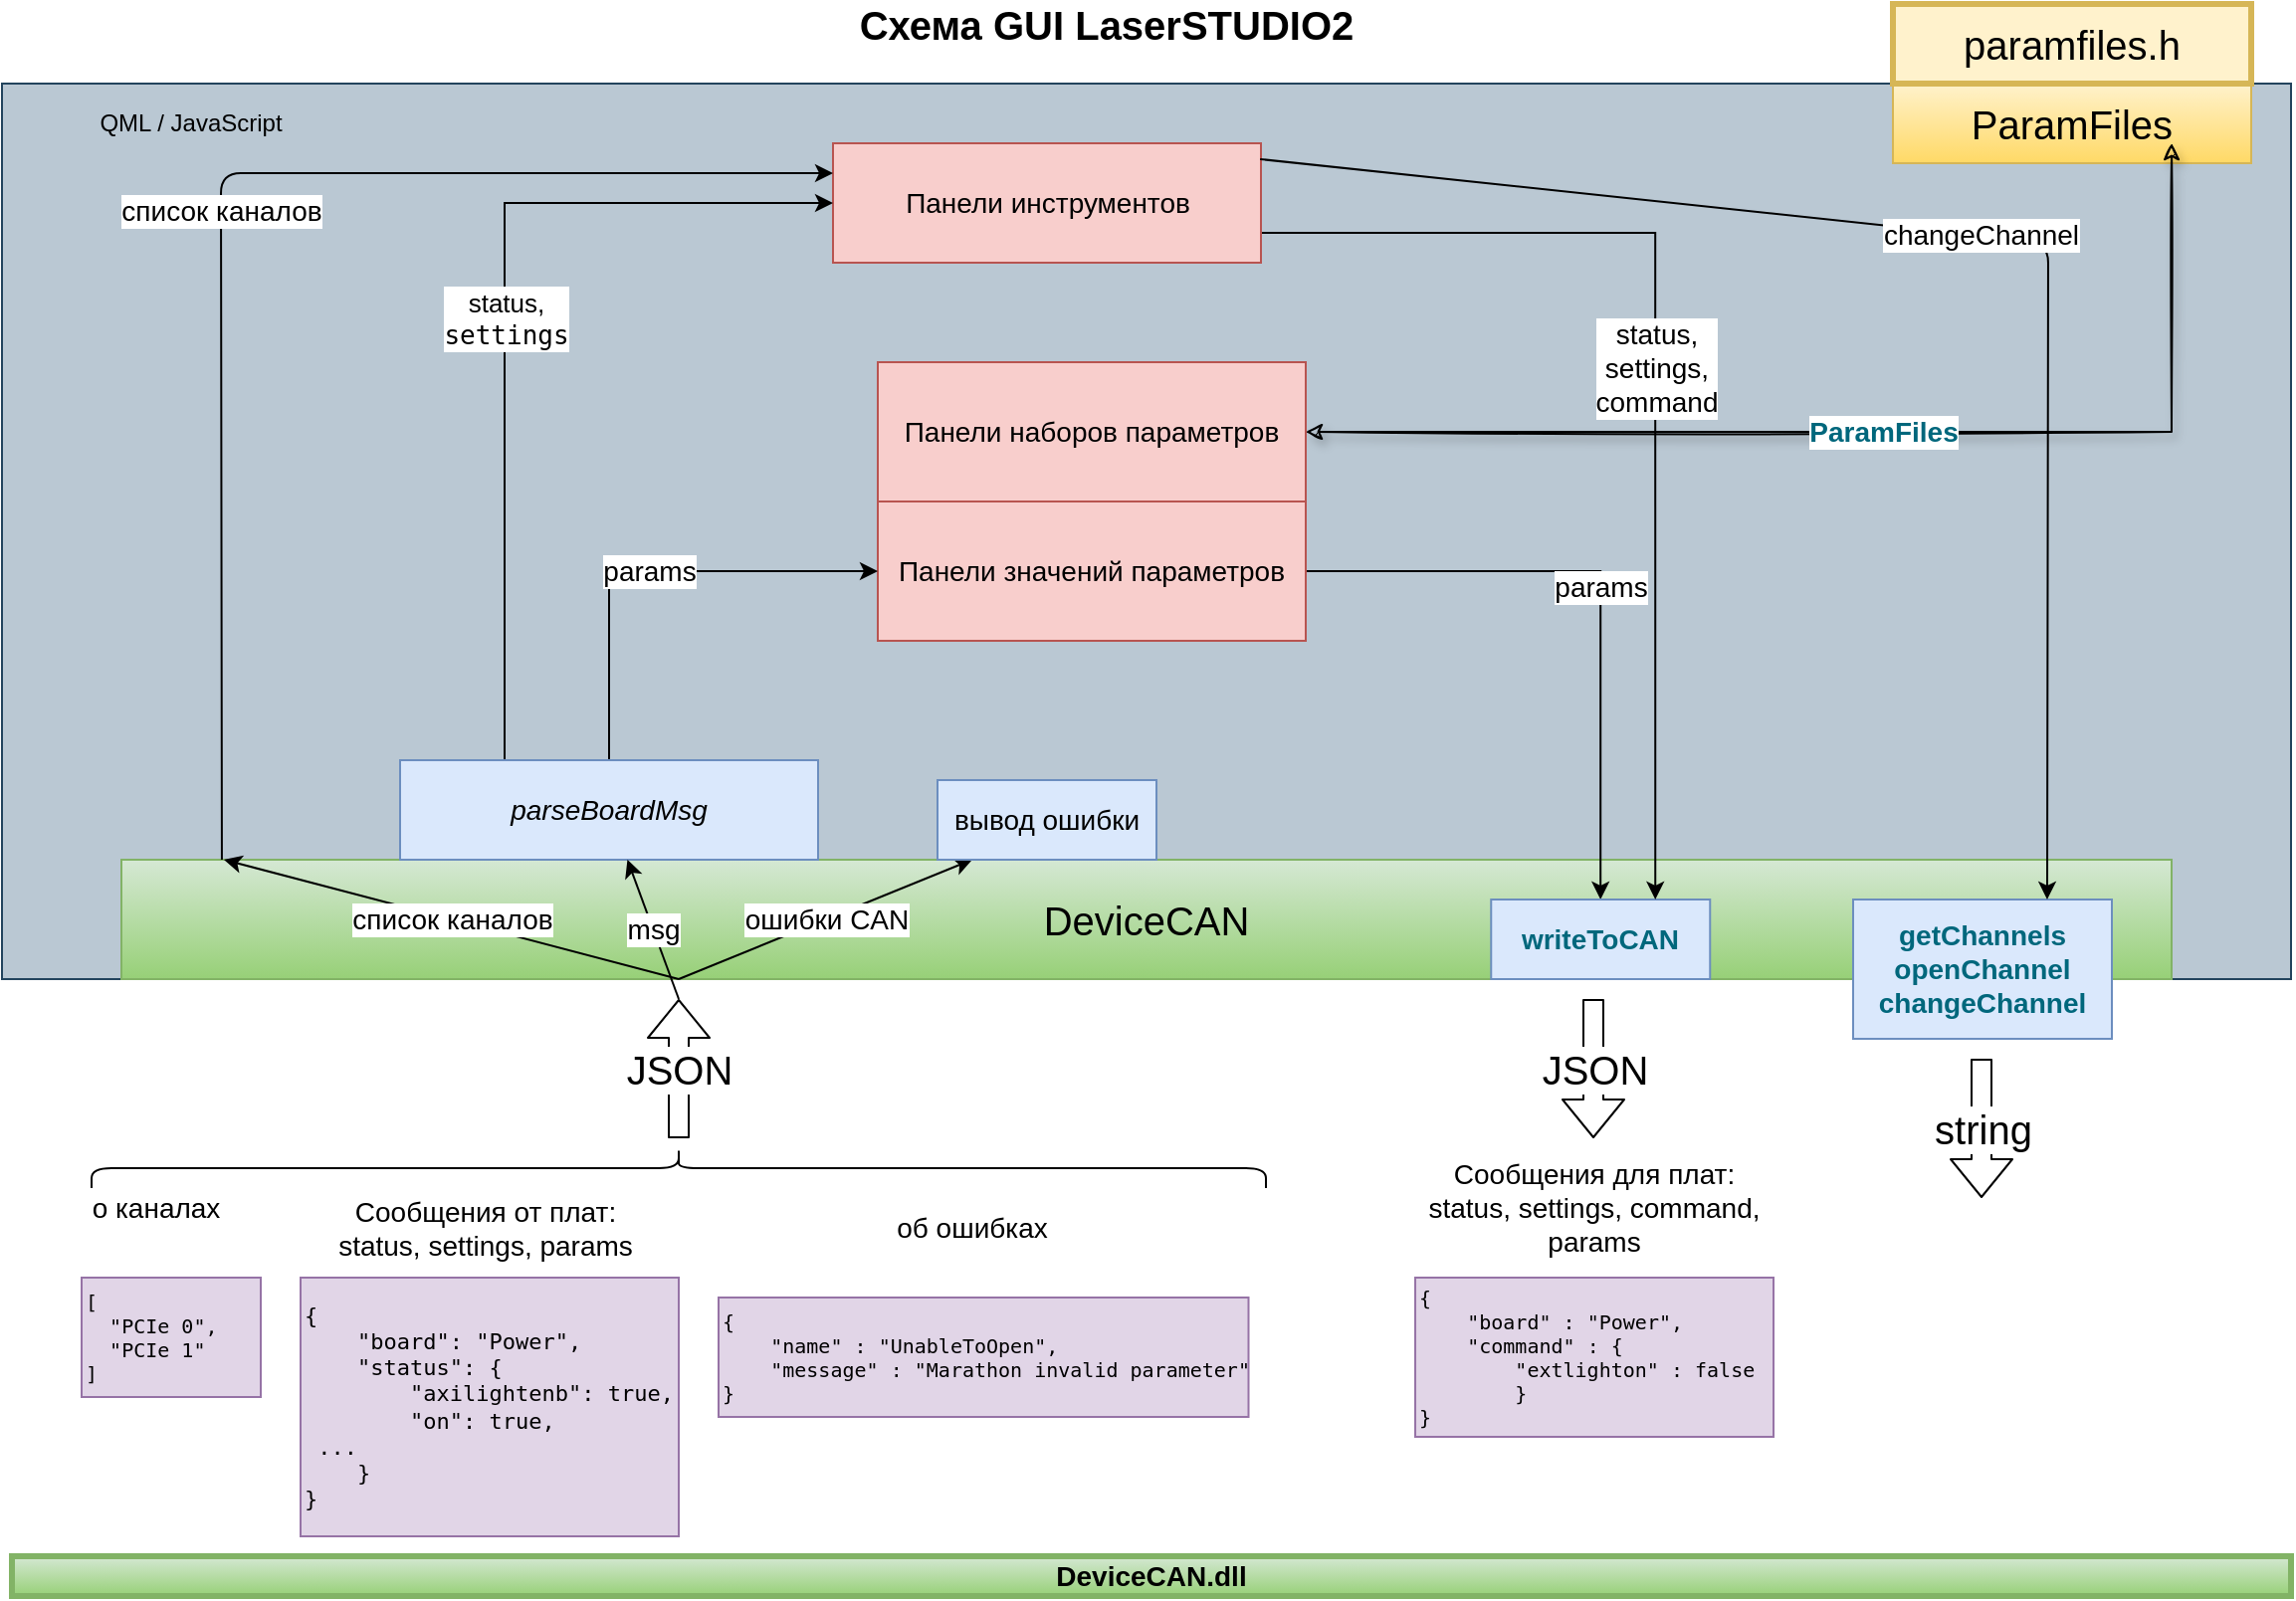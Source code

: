 <mxfile version="14.9.4" type="github">
  <diagram id="o6FBnnh21fnTWob_zk2f" name="Page-1">
    <mxGraphModel dx="1350" dy="764" grid="1" gridSize="10" guides="1" tooltips="1" connect="1" arrows="1" fold="1" page="1" pageScale="1" pageWidth="1169" pageHeight="827" math="0" shadow="0">
      <root>
        <mxCell id="0" />
        <mxCell id="1" parent="0" />
        <mxCell id="WA45sJLJeDe34Si-K1UF-1" value="" style="rounded=0;whiteSpace=wrap;html=1;fillColor=#bac8d3;strokeColor=#23445d;" vertex="1" parent="1">
          <mxGeometry x="10" y="60" width="1150" height="450" as="geometry" />
        </mxCell>
        <mxCell id="WA45sJLJeDe34Si-K1UF-2" value="QML / JavaScript" style="text;html=1;strokeColor=none;fillColor=none;align=center;verticalAlign=middle;whiteSpace=wrap;rounded=0;" vertex="1" parent="1">
          <mxGeometry x="50" y="70" width="110" height="20" as="geometry" />
        </mxCell>
        <mxCell id="WA45sJLJeDe34Si-K1UF-3" value="Схема GUI LaserSTUDIO2" style="text;html=1;strokeColor=none;fillColor=none;align=center;verticalAlign=middle;whiteSpace=wrap;rounded=0;fontStyle=1;fontSize=20;" vertex="1" parent="1">
          <mxGeometry x="280" y="20" width="570" height="20" as="geometry" />
        </mxCell>
        <mxCell id="WA45sJLJeDe34Si-K1UF-5" value="JSON" style="shape=flexArrow;endArrow=classic;html=1;fontSize=20;" edge="1" parent="1">
          <mxGeometry width="50" height="50" relative="1" as="geometry">
            <mxPoint x="350" y="590" as="sourcePoint" />
            <mxPoint x="350" y="520" as="targetPoint" />
            <Array as="points" />
          </mxGeometry>
        </mxCell>
        <mxCell id="WA45sJLJeDe34Si-K1UF-6" value="DeviceCAN" style="rounded=0;whiteSpace=wrap;html=1;fontSize=20;gradientColor=#97d077;fillColor=#d5e8d4;strokeColor=#82b366;" vertex="1" parent="1">
          <mxGeometry x="70" y="450" width="1030" height="60" as="geometry" />
        </mxCell>
        <mxCell id="WA45sJLJeDe34Si-K1UF-9" value="ParamFiles" style="rounded=0;whiteSpace=wrap;html=1;fontSize=20;gradientColor=#ffd966;fillColor=#fff2cc;strokeColor=#d6b656;" vertex="1" parent="1">
          <mxGeometry x="960" y="60" width="180" height="40" as="geometry" />
        </mxCell>
        <mxCell id="WA45sJLJeDe34Si-K1UF-11" value="&lt;div style=&quot;font-size: 10px&quot; align=&quot;left&quot;&gt;&lt;pre&gt;&lt;font style=&quot;font-size: 10px&quot;&gt;[&lt;br&gt;&lt;/font&gt;&lt;font style=&quot;font-size: 10px&quot;&gt;&lt;span class=&quot;pl-s&quot;&gt;&lt;span class=&quot;pl-pds&quot;&gt;  &quot;&lt;/span&gt;PCIe 0&lt;span class=&quot;pl-pds&quot;&gt;&quot;&lt;/span&gt;&lt;/span&gt;,&lt;/font&gt;&lt;font style=&quot;font-size: 10px&quot;&gt;&lt;br&gt;&lt;font style=&quot;font-size: 10px&quot;&gt;  &lt;span class=&quot;pl-s&quot;&gt;&lt;span class=&quot;pl-pds&quot;&gt;&quot;&lt;/span&gt;PCIe 1&lt;span class=&quot;pl-pds&quot;&gt;&quot;&lt;/span&gt;&lt;/span&gt;&lt;br&gt;]&lt;/font&gt;&lt;/font&gt;&lt;/pre&gt;&lt;/div&gt;" style="text;html=1;strokeColor=#9673a6;fillColor=#e1d5e7;align=left;verticalAlign=middle;whiteSpace=wrap;rounded=0;fontSize=20;" vertex="1" parent="1">
          <mxGeometry x="50" y="660" width="90" height="60" as="geometry" />
        </mxCell>
        <mxCell id="WA45sJLJeDe34Si-K1UF-13" value="" style="shape=curlyBracket;whiteSpace=wrap;html=1;rounded=1;flipH=1;fontSize=20;rotation=-90;" vertex="1" parent="1">
          <mxGeometry x="340" y="310" width="20" height="590" as="geometry" />
        </mxCell>
        <mxCell id="WA45sJLJeDe34Si-K1UF-14" value="&lt;font style=&quot;font-size: 14px&quot;&gt;о каналах&lt;/font&gt;" style="text;html=1;strokeColor=none;fillColor=none;align=center;verticalAlign=middle;whiteSpace=wrap;rounded=0;fontSize=14;" vertex="1" parent="1">
          <mxGeometry x="40" y="600" width="95" height="50" as="geometry" />
        </mxCell>
        <mxCell id="WA45sJLJeDe34Si-K1UF-16" value="&lt;pre style=&quot;font-size: 11px&quot;&gt;&lt;font style=&quot;font-size: 11px&quot;&gt;{&lt;br&gt;    &lt;span class=&quot;pl-s&quot;&gt;&lt;span class=&quot;pl-pds&quot;&gt;&quot;&lt;/span&gt;board&lt;span class=&quot;pl-pds&quot;&gt;&quot;&lt;/span&gt;&lt;/span&gt;: &lt;span class=&quot;pl-s&quot;&gt;&lt;span class=&quot;pl-pds&quot;&gt;&quot;&lt;/span&gt;Power&lt;span class=&quot;pl-pds&quot;&gt;&quot;&lt;/span&gt;&lt;/span&gt;,&lt;br&gt;    &lt;span class=&quot;pl-s&quot;&gt;&lt;span class=&quot;pl-pds&quot;&gt;&quot;&lt;/span&gt;status&lt;span class=&quot;pl-pds&quot;&gt;&quot;&lt;/span&gt;&lt;/span&gt;: {&lt;br&gt;        &lt;span class=&quot;pl-s&quot;&gt;&lt;span class=&quot;pl-pds&quot;&gt;&quot;&lt;/span&gt;axilightenb&lt;span class=&quot;pl-pds&quot;&gt;&quot;&lt;/span&gt;&lt;/span&gt;: &lt;span class=&quot;pl-c1&quot;&gt;true&lt;/span&gt;,&lt;br&gt;        &lt;span class=&quot;pl-s&quot;&gt;&lt;span class=&quot;pl-pds&quot;&gt;&quot;&lt;/span&gt;on&lt;span class=&quot;pl-pds&quot;&gt;&quot;&lt;/span&gt;&lt;/span&gt;: &lt;span class=&quot;pl-c1&quot;&gt;true&lt;/span&gt;,&lt;br&gt;&lt;span class=&quot;pl-c1&quot;&gt;&lt;/span&gt;&lt;span style=&quot;white-space: pre&quot;&gt;	&lt;/span&gt;...&lt;br&gt;    }&lt;br&gt;}&lt;/font&gt;&lt;/pre&gt;" style="text;html=1;strokeColor=#9673a6;fillColor=#e1d5e7;align=left;verticalAlign=middle;whiteSpace=wrap;rounded=0;fontSize=20;" vertex="1" parent="1">
          <mxGeometry x="160" y="660" width="190" height="130" as="geometry" />
        </mxCell>
        <mxCell id="WA45sJLJeDe34Si-K1UF-17" value="Сообщения от плат:&lt;br&gt;status, settings, params" style="text;html=1;strokeColor=none;fillColor=none;align=center;verticalAlign=middle;whiteSpace=wrap;rounded=0;fontSize=14;" vertex="1" parent="1">
          <mxGeometry x="160" y="610" width="186.25" height="50" as="geometry" />
        </mxCell>
        <mxCell id="WA45sJLJeDe34Si-K1UF-18" value="&lt;div style=&quot;font-size: 10px&quot; align=&quot;left&quot;&gt;&lt;pre&gt;&lt;font style=&quot;font-size: 10px&quot;&gt;{&lt;br&gt;    &lt;span class=&quot;pl-s&quot;&gt;&lt;span class=&quot;pl-pds&quot;&gt;&quot;&lt;/span&gt;name&lt;span class=&quot;pl-pds&quot;&gt;&quot;&lt;/span&gt;&lt;/span&gt; : &lt;span class=&quot;pl-s&quot;&gt;&lt;span class=&quot;pl-pds&quot;&gt;&quot;&lt;/span&gt;UnableToOpen&lt;span class=&quot;pl-pds&quot;&gt;&quot;&lt;/span&gt;&lt;/span&gt;,&lt;br&gt;    &lt;span class=&quot;pl-s&quot;&gt;&lt;span class=&quot;pl-pds&quot;&gt;&quot;&lt;/span&gt;message&lt;span class=&quot;pl-pds&quot;&gt;&quot;&lt;/span&gt;&lt;/span&gt; : &lt;span class=&quot;pl-s&quot;&gt;&lt;span class=&quot;pl-pds&quot;&gt;&quot;&lt;/span&gt;Marathon invalid parameter&lt;span class=&quot;pl-pds&quot;&gt;&quot;&lt;/span&gt;&lt;/span&gt;    &lt;br&gt;}&lt;/font&gt;&lt;/pre&gt;&lt;/div&gt;" style="text;html=1;strokeColor=#9673a6;fillColor=#e1d5e7;align=left;verticalAlign=middle;whiteSpace=wrap;rounded=0;fontSize=20;" vertex="1" parent="1">
          <mxGeometry x="370" y="670" width="266.25" height="60" as="geometry" />
        </mxCell>
        <mxCell id="WA45sJLJeDe34Si-K1UF-19" value="об ошибках" style="text;html=1;strokeColor=none;fillColor=none;align=center;verticalAlign=middle;whiteSpace=wrap;rounded=0;fontSize=14;" vertex="1" parent="1">
          <mxGeometry x="450" y="610" width="95" height="50" as="geometry" />
        </mxCell>
        <mxCell id="WA45sJLJeDe34Si-K1UF-20" value="JSON" style="shape=flexArrow;endArrow=classic;html=1;fontSize=20;" edge="1" parent="1">
          <mxGeometry width="50" height="50" relative="1" as="geometry">
            <mxPoint x="809.5" y="520" as="sourcePoint" />
            <mxPoint x="809.5" y="590" as="targetPoint" />
            <Array as="points" />
          </mxGeometry>
        </mxCell>
        <mxCell id="WA45sJLJeDe34Si-K1UF-21" value="&lt;pre style=&quot;font-size: 10px&quot;&gt;&lt;font style=&quot;font-size: 10px&quot;&gt;{&lt;br&gt;    &lt;span class=&quot;pl-s&quot;&gt;&lt;span class=&quot;pl-pds&quot;&gt;&quot;&lt;/span&gt;board&lt;span class=&quot;pl-pds&quot;&gt;&quot;&lt;/span&gt;&lt;/span&gt; : &lt;span class=&quot;pl-s&quot;&gt;&lt;span class=&quot;pl-pds&quot;&gt;&quot;&lt;/span&gt;Power&lt;span class=&quot;pl-pds&quot;&gt;&quot;&lt;/span&gt;&lt;/span&gt;,&lt;br&gt;    &lt;span class=&quot;pl-s&quot;&gt;&lt;span class=&quot;pl-pds&quot;&gt;&quot;&lt;/span&gt;command&lt;span class=&quot;pl-pds&quot;&gt;&quot;&lt;/span&gt;&lt;/span&gt; : {&lt;br&gt;        &lt;span class=&quot;pl-s&quot;&gt;&lt;span class=&quot;pl-pds&quot;&gt;&quot;&lt;/span&gt;extlighton&lt;span class=&quot;pl-pds&quot;&gt;&quot;&lt;/span&gt;&lt;/span&gt; : &lt;span class=&quot;pl-c1&quot;&gt;false&lt;/span&gt;&lt;br&gt;        }&lt;br&gt;}&lt;/font&gt;&lt;/pre&gt;" style="text;html=1;strokeColor=#9673a6;fillColor=#e1d5e7;align=left;verticalAlign=middle;whiteSpace=wrap;rounded=0;fontSize=20;" vertex="1" parent="1">
          <mxGeometry x="720.01" y="660" width="180" height="80" as="geometry" />
        </mxCell>
        <mxCell id="WA45sJLJeDe34Si-K1UF-22" value="Сообщения для плат:&lt;br&gt;status, settings, command, params" style="text;html=1;strokeColor=none;fillColor=none;align=center;verticalAlign=middle;whiteSpace=wrap;rounded=0;fontSize=14;" vertex="1" parent="1">
          <mxGeometry x="716.88" y="600" width="186.25" height="50" as="geometry" />
        </mxCell>
        <mxCell id="WA45sJLJeDe34Si-K1UF-23" value="paramfiles.h" style="rounded=0;whiteSpace=wrap;html=1;fontSize=20;fillColor=#fff2cc;strokeColor=#d6b656;strokeWidth=3;" vertex="1" parent="1">
          <mxGeometry x="960" y="20" width="180" height="40" as="geometry" />
        </mxCell>
        <mxCell id="WA45sJLJeDe34Si-K1UF-44" value="params" style="edgeStyle=orthogonalEdgeStyle;rounded=0;orthogonalLoop=1;jettySize=auto;html=1;fontSize=14;" edge="1" parent="1" source="WA45sJLJeDe34Si-K1UF-24" target="WA45sJLJeDe34Si-K1UF-32">
          <mxGeometry relative="1" as="geometry" />
        </mxCell>
        <mxCell id="WA45sJLJeDe34Si-K1UF-24" value="Панели значений параметров" style="rounded=0;whiteSpace=wrap;html=1;fontSize=14;fillColor=#f8cecc;strokeColor=#b85450;" vertex="1" parent="1">
          <mxGeometry x="450" y="270" width="215" height="70" as="geometry" />
        </mxCell>
        <mxCell id="WA45sJLJeDe34Si-K1UF-27" value="&lt;span style=&quot;font-weight: 600 ; color: #00677c&quot;&gt;getChannels&lt;/span&gt;&lt;span style=&quot;font-weight: 600 ; color: #00677c&quot;&gt;&lt;br&gt;openChannel&lt;br&gt;&lt;/span&gt;&lt;span style=&quot;font-weight: 600 ; color: #00677c&quot;&gt;changeChannel&lt;/span&gt;" style="text;html=1;strokeColor=#6c8ebf;fillColor=#dae8fc;align=center;verticalAlign=middle;whiteSpace=wrap;rounded=0;fontSize=14;" vertex="1" parent="1">
          <mxGeometry x="940" y="470" width="130" height="70" as="geometry" />
        </mxCell>
        <mxCell id="WA45sJLJeDe34Si-K1UF-29" value="string" style="shape=flexArrow;endArrow=classic;html=1;fontSize=20;" edge="1" parent="1">
          <mxGeometry width="50" height="50" relative="1" as="geometry">
            <mxPoint x="1004.5" y="550" as="sourcePoint" />
            <mxPoint x="1004.5" y="620" as="targetPoint" />
            <Array as="points" />
          </mxGeometry>
        </mxCell>
        <mxCell id="WA45sJLJeDe34Si-K1UF-32" value="&lt;span style=&quot;font-weight: 600 ; color: #00677c&quot;&gt;writeToCAN&lt;/span&gt;" style="rounded=0;whiteSpace=wrap;html=1;fontSize=14;fillColor=#dae8fc;strokeColor=#6c8ebf;" vertex="1" parent="1">
          <mxGeometry x="758.13" y="470" width="110" height="40" as="geometry" />
        </mxCell>
        <mxCell id="WA45sJLJeDe34Si-K1UF-43" value="status,&lt;br&gt;settings, &lt;br&gt;command" style="edgeStyle=orthogonalEdgeStyle;rounded=0;orthogonalLoop=1;jettySize=auto;html=1;entryX=0.75;entryY=0;entryDx=0;entryDy=0;fontSize=14;exitX=1;exitY=0.75;exitDx=0;exitDy=0;" edge="1" parent="1" source="WA45sJLJeDe34Si-K1UF-33" target="WA45sJLJeDe34Si-K1UF-32">
          <mxGeometry relative="1" as="geometry" />
        </mxCell>
        <mxCell id="WA45sJLJeDe34Si-K1UF-33" value="Панели инструментов" style="rounded=0;whiteSpace=wrap;html=1;fontSize=14;fillColor=#f8cecc;strokeColor=#b85450;" vertex="1" parent="1">
          <mxGeometry x="427.5" y="90" width="215" height="60" as="geometry" />
        </mxCell>
        <mxCell id="WA45sJLJeDe34Si-K1UF-34" value="changeChannel" style="endArrow=classic;html=1;fontSize=14;exitX=0.998;exitY=0.133;exitDx=0;exitDy=0;entryX=0.75;entryY=0;entryDx=0;entryDy=0;exitPerimeter=0;" edge="1" parent="1" source="WA45sJLJeDe34Si-K1UF-33" target="WA45sJLJeDe34Si-K1UF-27">
          <mxGeometry width="50" height="50" relative="1" as="geometry">
            <mxPoint x="770" y="270" as="sourcePoint" />
            <mxPoint x="820" y="220" as="targetPoint" />
            <Array as="points">
              <mxPoint x="1038" y="140" />
            </Array>
          </mxGeometry>
        </mxCell>
        <mxCell id="WA45sJLJeDe34Si-K1UF-41" value="&lt;font style=&quot;font-size: 13px&quot;&gt;status,&lt;br&gt;&lt;/font&gt;&lt;pre style=&quot;margin: 0px ; text-indent: 0px ; font-size: 13px&quot;&gt;&lt;font style=&quot;font-size: 13px&quot;&gt;settings&lt;/font&gt;&lt;/pre&gt;" style="edgeStyle=orthogonalEdgeStyle;rounded=0;orthogonalLoop=1;jettySize=auto;html=1;entryX=0;entryY=0.5;entryDx=0;entryDy=0;fontSize=14;exitX=0.25;exitY=0;exitDx=0;exitDy=0;" edge="1" parent="1" source="WA45sJLJeDe34Si-K1UF-35" target="WA45sJLJeDe34Si-K1UF-33">
          <mxGeometry relative="1" as="geometry" />
        </mxCell>
        <mxCell id="WA45sJLJeDe34Si-K1UF-42" value="params" style="edgeStyle=orthogonalEdgeStyle;rounded=0;orthogonalLoop=1;jettySize=auto;html=1;entryX=0;entryY=0.5;entryDx=0;entryDy=0;fontSize=14;exitX=0.5;exitY=0;exitDx=0;exitDy=0;" edge="1" parent="1" source="WA45sJLJeDe34Si-K1UF-35" target="WA45sJLJeDe34Si-K1UF-24">
          <mxGeometry relative="1" as="geometry" />
        </mxCell>
        <mxCell id="WA45sJLJeDe34Si-K1UF-35" value="&lt;span style=&quot;font-style: italic&quot;&gt;parseBoardMsg&lt;/span&gt;" style="rounded=0;whiteSpace=wrap;html=1;fontSize=14;fillColor=#dae8fc;strokeColor=#6c8ebf;" vertex="1" parent="1">
          <mxGeometry x="210" y="400" width="210" height="50" as="geometry" />
        </mxCell>
        <mxCell id="WA45sJLJeDe34Si-K1UF-36" value="msg" style="endArrow=classic;html=1;fontSize=14;" edge="1" parent="1" target="WA45sJLJeDe34Si-K1UF-35">
          <mxGeometry width="50" height="50" relative="1" as="geometry">
            <mxPoint x="350" y="520" as="sourcePoint" />
            <mxPoint x="560" y="400" as="targetPoint" />
          </mxGeometry>
        </mxCell>
        <mxCell id="WA45sJLJeDe34Si-K1UF-37" value="список каналов" style="endArrow=classic;html=1;fontSize=14;entryX=0.05;entryY=0;entryDx=0;entryDy=0;entryPerimeter=0;" edge="1" parent="1" target="WA45sJLJeDe34Si-K1UF-6">
          <mxGeometry width="50" height="50" relative="1" as="geometry">
            <mxPoint x="350" y="510" as="sourcePoint" />
            <mxPoint x="560" y="400" as="targetPoint" />
          </mxGeometry>
        </mxCell>
        <mxCell id="WA45sJLJeDe34Si-K1UF-38" value="список каналов" style="endArrow=classic;html=1;fontSize=14;entryX=0;entryY=0.25;entryDx=0;entryDy=0;exitX=0.049;exitY=0;exitDx=0;exitDy=0;exitPerimeter=0;" edge="1" parent="1" source="WA45sJLJeDe34Si-K1UF-6" target="WA45sJLJeDe34Si-K1UF-33">
          <mxGeometry width="50" height="50" relative="1" as="geometry">
            <mxPoint x="180" y="450" as="sourcePoint" />
            <mxPoint x="130.0" y="300" as="targetPoint" />
            <Array as="points">
              <mxPoint x="120" y="105" />
            </Array>
          </mxGeometry>
        </mxCell>
        <mxCell id="WA45sJLJeDe34Si-K1UF-39" value="ошибки CAN" style="endArrow=classic;html=1;fontSize=14;entryX=0.415;entryY=0;entryDx=0;entryDy=0;entryPerimeter=0;" edge="1" parent="1" target="WA45sJLJeDe34Si-K1UF-6">
          <mxGeometry width="50" height="50" relative="1" as="geometry">
            <mxPoint x="350" y="510" as="sourcePoint" />
            <mxPoint x="188.15" y="458.02" as="targetPoint" />
          </mxGeometry>
        </mxCell>
        <mxCell id="WA45sJLJeDe34Si-K1UF-40" value="вывод ошибки" style="rounded=0;whiteSpace=wrap;html=1;fontSize=14;fillColor=#dae8fc;strokeColor=#6c8ebf;" vertex="1" parent="1">
          <mxGeometry x="480" y="410" width="110" height="40" as="geometry" />
        </mxCell>
        <mxCell id="WA45sJLJeDe34Si-K1UF-47" value="&lt;span style=&quot;font-weight: 600 ; color: #00677c&quot;&gt;ParamFiles&lt;/span&gt;" style="edgeStyle=orthogonalEdgeStyle;rounded=0;orthogonalLoop=1;jettySize=auto;html=1;entryX=0.778;entryY=0.75;entryDx=0;entryDy=0;entryPerimeter=0;fontSize=14;jumpStyle=none;shadow=1;sketch=1;startArrow=classic;startFill=1;" edge="1" parent="1" source="WA45sJLJeDe34Si-K1UF-46" target="WA45sJLJeDe34Si-K1UF-9">
          <mxGeometry relative="1" as="geometry" />
        </mxCell>
        <mxCell id="WA45sJLJeDe34Si-K1UF-46" value="Панели наборов параметров" style="rounded=0;whiteSpace=wrap;html=1;fontSize=14;fillColor=#f8cecc;strokeColor=#b85450;" vertex="1" parent="1">
          <mxGeometry x="450" y="200" width="215" height="70" as="geometry" />
        </mxCell>
        <mxCell id="WA45sJLJeDe34Si-K1UF-48" value="&lt;b&gt;DeviceCAN.dll&lt;/b&gt;" style="rounded=0;whiteSpace=wrap;html=1;fontSize=14;fillColor=#d5e8d4;strokeColor=#82b366;gradientColor=#97d077;strokeWidth=3;" vertex="1" parent="1">
          <mxGeometry x="15" y="800" width="1145" height="20" as="geometry" />
        </mxCell>
      </root>
    </mxGraphModel>
  </diagram>
</mxfile>
